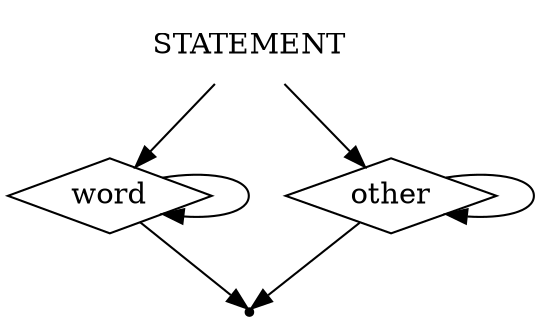 digraph STATEMENT{
    start [label=STATEMENT shape=plaintext]
    word [label=word shape=diamond]
    other [label=other shape=diamond]
    end [label="" shape=point]

    start -> word
    start -> other
    other -> other
    other -> end
    word -> word
    word -> end
}
